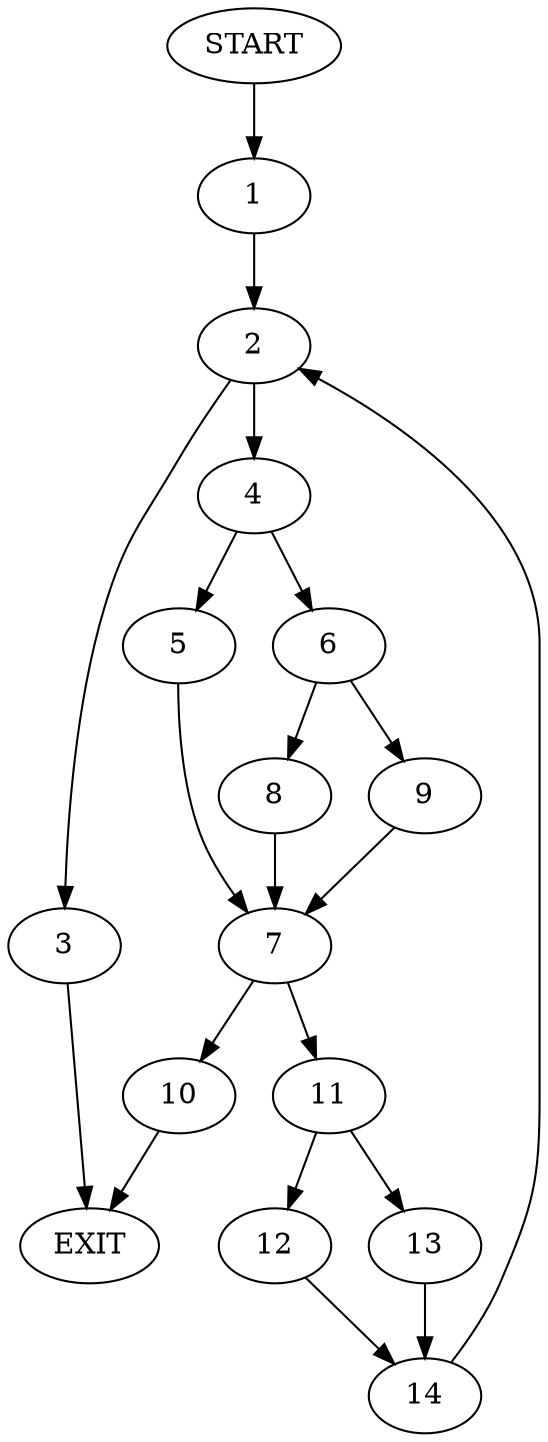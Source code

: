digraph {
0 [label="START"]
15 [label="EXIT"]
0 -> 1
1 -> 2
2 -> 3
2 -> 4
3 -> 15
4 -> 5
4 -> 6
5 -> 7
6 -> 8
6 -> 9
8 -> 7
9 -> 7
7 -> 10
7 -> 11
11 -> 12
11 -> 13
10 -> 15
13 -> 14
12 -> 14
14 -> 2
}

